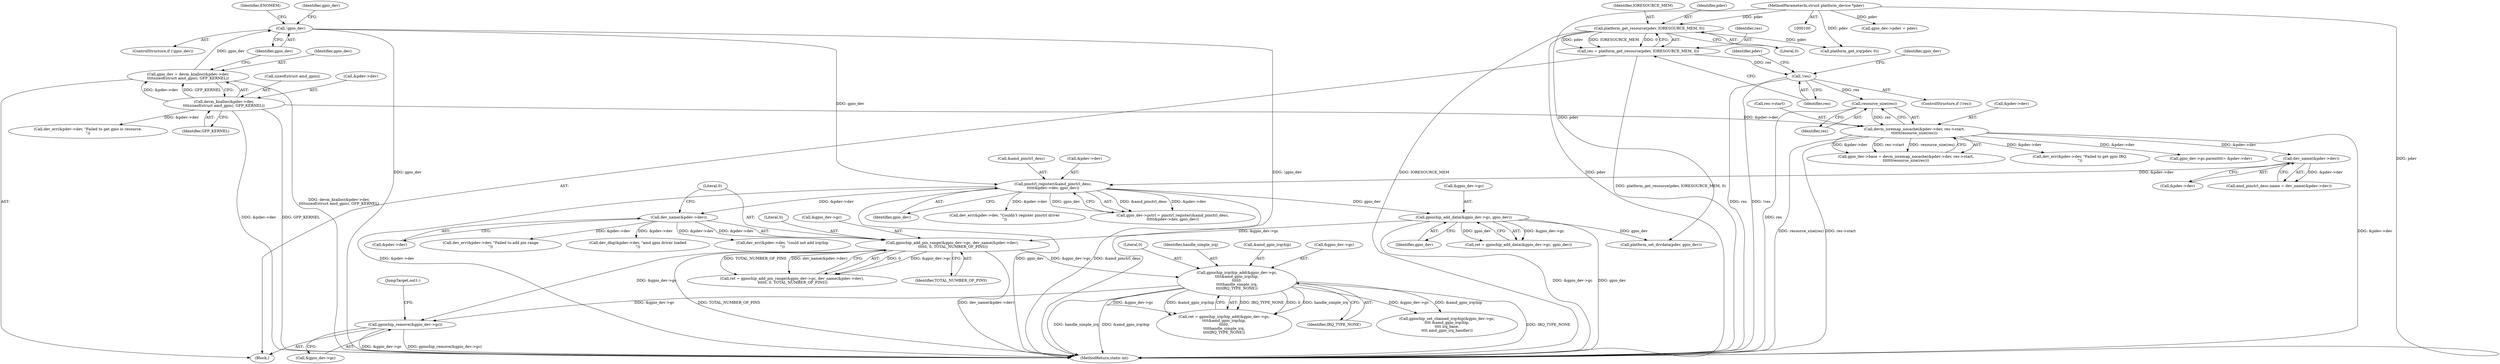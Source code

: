 digraph "1_linux_251e22abde21833b3d29577e4d8c7aaccd650eee@API" {
"1000421" [label="(Call,gpiochip_remove(&gpio_dev->gc))"];
"1000376" [label="(Call,gpiochip_irqchip_add(&gpio_dev->gc,\n\t\t\t\t&amd_gpio_irqchip,\n\t\t\t\t0,\n\t\t\t\thandle_simple_irq,\n\t\t\t\tIRQ_TYPE_NONE))"];
"1000351" [label="(Call,gpiochip_add_pin_range(&gpio_dev->gc, dev_name(&pdev->dev),\n \t\t\t\t0, 0, TOTAL_NUMBER_OF_PINS))"];
"1000340" [label="(Call,gpiochip_add_data(&gpio_dev->gc, gpio_dev))"];
"1000313" [label="(Call,pinctrl_register(&amd_pinctrl_desc,\n\t\t\t\t\t&pdev->dev, gpio_dev))"];
"1000304" [label="(Call,dev_name(&pdev->dev))"];
"1000154" [label="(Call,devm_ioremap_nocache(&pdev->dev, res->start,\n\t\t\t\t\t\tresource_size(res)))"];
"1000112" [label="(Call,devm_kzalloc(&pdev->dev,\n\t\t\t\tsizeof(struct amd_gpio), GFP_KERNEL))"];
"1000162" [label="(Call,resource_size(res))"];
"1000138" [label="(Call,!res)"];
"1000131" [label="(Call,res = platform_get_resource(pdev, IORESOURCE_MEM, 0))"];
"1000133" [label="(Call,platform_get_resource(pdev, IORESOURCE_MEM, 0))"];
"1000101" [label="(MethodParameterIn,struct platform_device *pdev)"];
"1000121" [label="(Call,!gpio_dev)"];
"1000110" [label="(Call,gpio_dev = devm_kzalloc(&pdev->dev,\n\t\t\t\tsizeof(struct amd_gpio), GFP_KERNEL))"];
"1000356" [label="(Call,dev_name(&pdev->dev))"];
"1000352" [label="(Call,&gpio_dev->gc)"];
"1000389" [label="(Call,dev_err(&pdev->dev, \"could not add irqchip\n\"))"];
"1000356" [label="(Call,dev_name(&pdev->dev))"];
"1000261" [label="(Call,gpio_dev->gc.parent\t\t\t= &pdev->dev)"];
"1000131" [label="(Call,res = platform_get_resource(pdev, IORESOURCE_MEM, 0))"];
"1000433" [label="(MethodReturn,static int)"];
"1000117" [label="(Call,sizeof(struct amd_gpio))"];
"1000362" [label="(Literal,0)"];
"1000309" [label="(Call,gpio_dev->pctrl = pinctrl_register(&amd_pinctrl_desc,\n\t\t\t\t\t&pdev->dev, gpio_dev))"];
"1000159" [label="(Call,res->start)"];
"1000141" [label="(Call,dev_err(&pdev->dev, \"Failed to get gpio io resource.\n\"))"];
"1000137" [label="(ControlStructure,if (!res))"];
"1000111" [label="(Identifier,gpio_dev)"];
"1000102" [label="(Block,)"];
"1000357" [label="(Call,&pdev->dev)"];
"1000374" [label="(Call,ret = gpiochip_irqchip_add(&gpio_dev->gc,\n\t\t\t\t&amd_gpio_irqchip,\n\t\t\t\t0,\n\t\t\t\thandle_simple_irq,\n\t\t\t\tIRQ_TYPE_NONE))"];
"1000377" [label="(Call,&gpio_dev->gc)"];
"1000155" [label="(Call,&pdev->dev)"];
"1000120" [label="(ControlStructure,if (!gpio_dev))"];
"1000383" [label="(Literal,0)"];
"1000191" [label="(Call,gpio_dev->pdev = pdev)"];
"1000150" [label="(Call,gpio_dev->base = devm_ioremap_nocache(&pdev->dev, res->start,\n\t\t\t\t\t\tresource_size(res)))"];
"1000313" [label="(Call,pinctrl_register(&amd_pinctrl_desc,\n\t\t\t\t\t&pdev->dev, gpio_dev))"];
"1000152" [label="(Identifier,gpio_dev)"];
"1000101" [label="(MethodParameterIn,struct platform_device *pdev)"];
"1000340" [label="(Call,gpiochip_add_data(&gpio_dev->gc, gpio_dev))"];
"1000174" [label="(Call,platform_get_irq(pdev, 0))"];
"1000163" [label="(Identifier,res)"];
"1000320" [label="(Identifier,gpio_dev)"];
"1000162" [label="(Call,resource_size(res))"];
"1000136" [label="(Literal,0)"];
"1000125" [label="(Identifier,ENOMEM)"];
"1000121" [label="(Call,!gpio_dev)"];
"1000132" [label="(Identifier,res)"];
"1000376" [label="(Call,gpiochip_irqchip_add(&gpio_dev->gc,\n\t\t\t\t&amd_gpio_irqchip,\n\t\t\t\t0,\n\t\t\t\thandle_simple_irq,\n\t\t\t\tIRQ_TYPE_NONE))"];
"1000385" [label="(Identifier,IRQ_TYPE_NONE)"];
"1000426" [label="(JumpTarget,out1:)"];
"1000384" [label="(Identifier,handle_simple_irq)"];
"1000134" [label="(Identifier,pdev)"];
"1000367" [label="(Call,dev_err(&pdev->dev, \"Failed to add pin range\n\"))"];
"1000345" [label="(Identifier,gpio_dev)"];
"1000327" [label="(Call,dev_err(&pdev->dev, \"Couldn't register pinctrl driver\n\"))"];
"1000110" [label="(Call,gpio_dev = devm_kzalloc(&pdev->dev,\n\t\t\t\tsizeof(struct amd_gpio), GFP_KERNEL))"];
"1000135" [label="(Identifier,IORESOURCE_MEM)"];
"1000421" [label="(Call,gpiochip_remove(&gpio_dev->gc))"];
"1000412" [label="(Call,dev_dbg(&pdev->dev, \"amd gpio driver loaded\n\"))"];
"1000351" [label="(Call,gpiochip_add_pin_range(&gpio_dev->gc, dev_name(&pdev->dev),\n \t\t\t\t0, 0, TOTAL_NUMBER_OF_PINS))"];
"1000154" [label="(Call,devm_ioremap_nocache(&pdev->dev, res->start,\n\t\t\t\t\t\tresource_size(res)))"];
"1000400" [label="(Call,gpiochip_set_chained_irqchip(&gpio_dev->gc,\n\t\t\t\t &amd_gpio_irqchip,\n\t\t\t\t irq_base,\n\t\t\t\t amd_gpio_irq_handler))"];
"1000113" [label="(Call,&pdev->dev)"];
"1000304" [label="(Call,dev_name(&pdev->dev))"];
"1000122" [label="(Identifier,gpio_dev)"];
"1000316" [label="(Call,&pdev->dev)"];
"1000363" [label="(Identifier,TOTAL_NUMBER_OF_PINS)"];
"1000305" [label="(Call,&pdev->dev)"];
"1000422" [label="(Call,&gpio_dev->gc)"];
"1000139" [label="(Identifier,res)"];
"1000381" [label="(Call,&amd_gpio_irqchip)"];
"1000133" [label="(Call,platform_get_resource(pdev, IORESOURCE_MEM, 0))"];
"1000341" [label="(Call,&gpio_dev->gc)"];
"1000144" [label="(Identifier,pdev)"];
"1000338" [label="(Call,ret = gpiochip_add_data(&gpio_dev->gc, gpio_dev))"];
"1000119" [label="(Identifier,GFP_KERNEL)"];
"1000112" [label="(Call,devm_kzalloc(&pdev->dev,\n\t\t\t\tsizeof(struct amd_gpio), GFP_KERNEL))"];
"1000349" [label="(Call,ret = gpiochip_add_pin_range(&gpio_dev->gc, dev_name(&pdev->dev),\n \t\t\t\t0, 0, TOTAL_NUMBER_OF_PINS))"];
"1000314" [label="(Call,&amd_pinctrl_desc)"];
"1000300" [label="(Call,amd_pinctrl_desc.name = dev_name(&pdev->dev))"];
"1000409" [label="(Call,platform_set_drvdata(pdev, gpio_dev))"];
"1000129" [label="(Identifier,gpio_dev)"];
"1000361" [label="(Literal,0)"];
"1000182" [label="(Call,dev_err(&pdev->dev, \"Failed to get gpio IRQ.\n\"))"];
"1000138" [label="(Call,!res)"];
"1000421" -> "1000102"  [label="AST: "];
"1000421" -> "1000422"  [label="CFG: "];
"1000422" -> "1000421"  [label="AST: "];
"1000426" -> "1000421"  [label="CFG: "];
"1000421" -> "1000433"  [label="DDG: &gpio_dev->gc"];
"1000421" -> "1000433"  [label="DDG: gpiochip_remove(&gpio_dev->gc)"];
"1000376" -> "1000421"  [label="DDG: &gpio_dev->gc"];
"1000351" -> "1000421"  [label="DDG: &gpio_dev->gc"];
"1000376" -> "1000374"  [label="AST: "];
"1000376" -> "1000385"  [label="CFG: "];
"1000377" -> "1000376"  [label="AST: "];
"1000381" -> "1000376"  [label="AST: "];
"1000383" -> "1000376"  [label="AST: "];
"1000384" -> "1000376"  [label="AST: "];
"1000385" -> "1000376"  [label="AST: "];
"1000374" -> "1000376"  [label="CFG: "];
"1000376" -> "1000433"  [label="DDG: handle_simple_irq"];
"1000376" -> "1000433"  [label="DDG: &amd_gpio_irqchip"];
"1000376" -> "1000433"  [label="DDG: IRQ_TYPE_NONE"];
"1000376" -> "1000374"  [label="DDG: IRQ_TYPE_NONE"];
"1000376" -> "1000374"  [label="DDG: 0"];
"1000376" -> "1000374"  [label="DDG: handle_simple_irq"];
"1000376" -> "1000374"  [label="DDG: &gpio_dev->gc"];
"1000376" -> "1000374"  [label="DDG: &amd_gpio_irqchip"];
"1000351" -> "1000376"  [label="DDG: &gpio_dev->gc"];
"1000376" -> "1000400"  [label="DDG: &gpio_dev->gc"];
"1000376" -> "1000400"  [label="DDG: &amd_gpio_irqchip"];
"1000351" -> "1000349"  [label="AST: "];
"1000351" -> "1000363"  [label="CFG: "];
"1000352" -> "1000351"  [label="AST: "];
"1000356" -> "1000351"  [label="AST: "];
"1000361" -> "1000351"  [label="AST: "];
"1000362" -> "1000351"  [label="AST: "];
"1000363" -> "1000351"  [label="AST: "];
"1000349" -> "1000351"  [label="CFG: "];
"1000351" -> "1000433"  [label="DDG: dev_name(&pdev->dev)"];
"1000351" -> "1000433"  [label="DDG: TOTAL_NUMBER_OF_PINS"];
"1000351" -> "1000349"  [label="DDG: 0"];
"1000351" -> "1000349"  [label="DDG: &gpio_dev->gc"];
"1000351" -> "1000349"  [label="DDG: TOTAL_NUMBER_OF_PINS"];
"1000351" -> "1000349"  [label="DDG: dev_name(&pdev->dev)"];
"1000340" -> "1000351"  [label="DDG: &gpio_dev->gc"];
"1000356" -> "1000351"  [label="DDG: &pdev->dev"];
"1000340" -> "1000338"  [label="AST: "];
"1000340" -> "1000345"  [label="CFG: "];
"1000341" -> "1000340"  [label="AST: "];
"1000345" -> "1000340"  [label="AST: "];
"1000338" -> "1000340"  [label="CFG: "];
"1000340" -> "1000433"  [label="DDG: gpio_dev"];
"1000340" -> "1000433"  [label="DDG: &gpio_dev->gc"];
"1000340" -> "1000338"  [label="DDG: &gpio_dev->gc"];
"1000340" -> "1000338"  [label="DDG: gpio_dev"];
"1000313" -> "1000340"  [label="DDG: gpio_dev"];
"1000340" -> "1000409"  [label="DDG: gpio_dev"];
"1000313" -> "1000309"  [label="AST: "];
"1000313" -> "1000320"  [label="CFG: "];
"1000314" -> "1000313"  [label="AST: "];
"1000316" -> "1000313"  [label="AST: "];
"1000320" -> "1000313"  [label="AST: "];
"1000309" -> "1000313"  [label="CFG: "];
"1000313" -> "1000433"  [label="DDG: &pdev->dev"];
"1000313" -> "1000433"  [label="DDG: gpio_dev"];
"1000313" -> "1000433"  [label="DDG: &amd_pinctrl_desc"];
"1000313" -> "1000309"  [label="DDG: &amd_pinctrl_desc"];
"1000313" -> "1000309"  [label="DDG: &pdev->dev"];
"1000313" -> "1000309"  [label="DDG: gpio_dev"];
"1000304" -> "1000313"  [label="DDG: &pdev->dev"];
"1000121" -> "1000313"  [label="DDG: gpio_dev"];
"1000313" -> "1000327"  [label="DDG: &pdev->dev"];
"1000313" -> "1000356"  [label="DDG: &pdev->dev"];
"1000304" -> "1000300"  [label="AST: "];
"1000304" -> "1000305"  [label="CFG: "];
"1000305" -> "1000304"  [label="AST: "];
"1000300" -> "1000304"  [label="CFG: "];
"1000304" -> "1000300"  [label="DDG: &pdev->dev"];
"1000154" -> "1000304"  [label="DDG: &pdev->dev"];
"1000154" -> "1000150"  [label="AST: "];
"1000154" -> "1000162"  [label="CFG: "];
"1000155" -> "1000154"  [label="AST: "];
"1000159" -> "1000154"  [label="AST: "];
"1000162" -> "1000154"  [label="AST: "];
"1000150" -> "1000154"  [label="CFG: "];
"1000154" -> "1000433"  [label="DDG: res->start"];
"1000154" -> "1000433"  [label="DDG: &pdev->dev"];
"1000154" -> "1000433"  [label="DDG: resource_size(res)"];
"1000154" -> "1000150"  [label="DDG: &pdev->dev"];
"1000154" -> "1000150"  [label="DDG: res->start"];
"1000154" -> "1000150"  [label="DDG: resource_size(res)"];
"1000112" -> "1000154"  [label="DDG: &pdev->dev"];
"1000162" -> "1000154"  [label="DDG: res"];
"1000154" -> "1000182"  [label="DDG: &pdev->dev"];
"1000154" -> "1000261"  [label="DDG: &pdev->dev"];
"1000112" -> "1000110"  [label="AST: "];
"1000112" -> "1000119"  [label="CFG: "];
"1000113" -> "1000112"  [label="AST: "];
"1000117" -> "1000112"  [label="AST: "];
"1000119" -> "1000112"  [label="AST: "];
"1000110" -> "1000112"  [label="CFG: "];
"1000112" -> "1000433"  [label="DDG: &pdev->dev"];
"1000112" -> "1000433"  [label="DDG: GFP_KERNEL"];
"1000112" -> "1000110"  [label="DDG: &pdev->dev"];
"1000112" -> "1000110"  [label="DDG: GFP_KERNEL"];
"1000112" -> "1000141"  [label="DDG: &pdev->dev"];
"1000162" -> "1000163"  [label="CFG: "];
"1000163" -> "1000162"  [label="AST: "];
"1000162" -> "1000433"  [label="DDG: res"];
"1000138" -> "1000162"  [label="DDG: res"];
"1000138" -> "1000137"  [label="AST: "];
"1000138" -> "1000139"  [label="CFG: "];
"1000139" -> "1000138"  [label="AST: "];
"1000144" -> "1000138"  [label="CFG: "];
"1000152" -> "1000138"  [label="CFG: "];
"1000138" -> "1000433"  [label="DDG: res"];
"1000138" -> "1000433"  [label="DDG: !res"];
"1000131" -> "1000138"  [label="DDG: res"];
"1000131" -> "1000102"  [label="AST: "];
"1000131" -> "1000133"  [label="CFG: "];
"1000132" -> "1000131"  [label="AST: "];
"1000133" -> "1000131"  [label="AST: "];
"1000139" -> "1000131"  [label="CFG: "];
"1000131" -> "1000433"  [label="DDG: platform_get_resource(pdev, IORESOURCE_MEM, 0)"];
"1000133" -> "1000131"  [label="DDG: pdev"];
"1000133" -> "1000131"  [label="DDG: IORESOURCE_MEM"];
"1000133" -> "1000131"  [label="DDG: 0"];
"1000133" -> "1000136"  [label="CFG: "];
"1000134" -> "1000133"  [label="AST: "];
"1000135" -> "1000133"  [label="AST: "];
"1000136" -> "1000133"  [label="AST: "];
"1000133" -> "1000433"  [label="DDG: pdev"];
"1000133" -> "1000433"  [label="DDG: IORESOURCE_MEM"];
"1000101" -> "1000133"  [label="DDG: pdev"];
"1000133" -> "1000174"  [label="DDG: pdev"];
"1000101" -> "1000100"  [label="AST: "];
"1000101" -> "1000433"  [label="DDG: pdev"];
"1000101" -> "1000174"  [label="DDG: pdev"];
"1000101" -> "1000191"  [label="DDG: pdev"];
"1000101" -> "1000409"  [label="DDG: pdev"];
"1000121" -> "1000120"  [label="AST: "];
"1000121" -> "1000122"  [label="CFG: "];
"1000122" -> "1000121"  [label="AST: "];
"1000125" -> "1000121"  [label="CFG: "];
"1000129" -> "1000121"  [label="CFG: "];
"1000121" -> "1000433"  [label="DDG: !gpio_dev"];
"1000121" -> "1000433"  [label="DDG: gpio_dev"];
"1000110" -> "1000121"  [label="DDG: gpio_dev"];
"1000110" -> "1000102"  [label="AST: "];
"1000111" -> "1000110"  [label="AST: "];
"1000122" -> "1000110"  [label="CFG: "];
"1000110" -> "1000433"  [label="DDG: devm_kzalloc(&pdev->dev,\n\t\t\t\tsizeof(struct amd_gpio), GFP_KERNEL)"];
"1000356" -> "1000357"  [label="CFG: "];
"1000357" -> "1000356"  [label="AST: "];
"1000361" -> "1000356"  [label="CFG: "];
"1000356" -> "1000367"  [label="DDG: &pdev->dev"];
"1000356" -> "1000389"  [label="DDG: &pdev->dev"];
"1000356" -> "1000412"  [label="DDG: &pdev->dev"];
}
